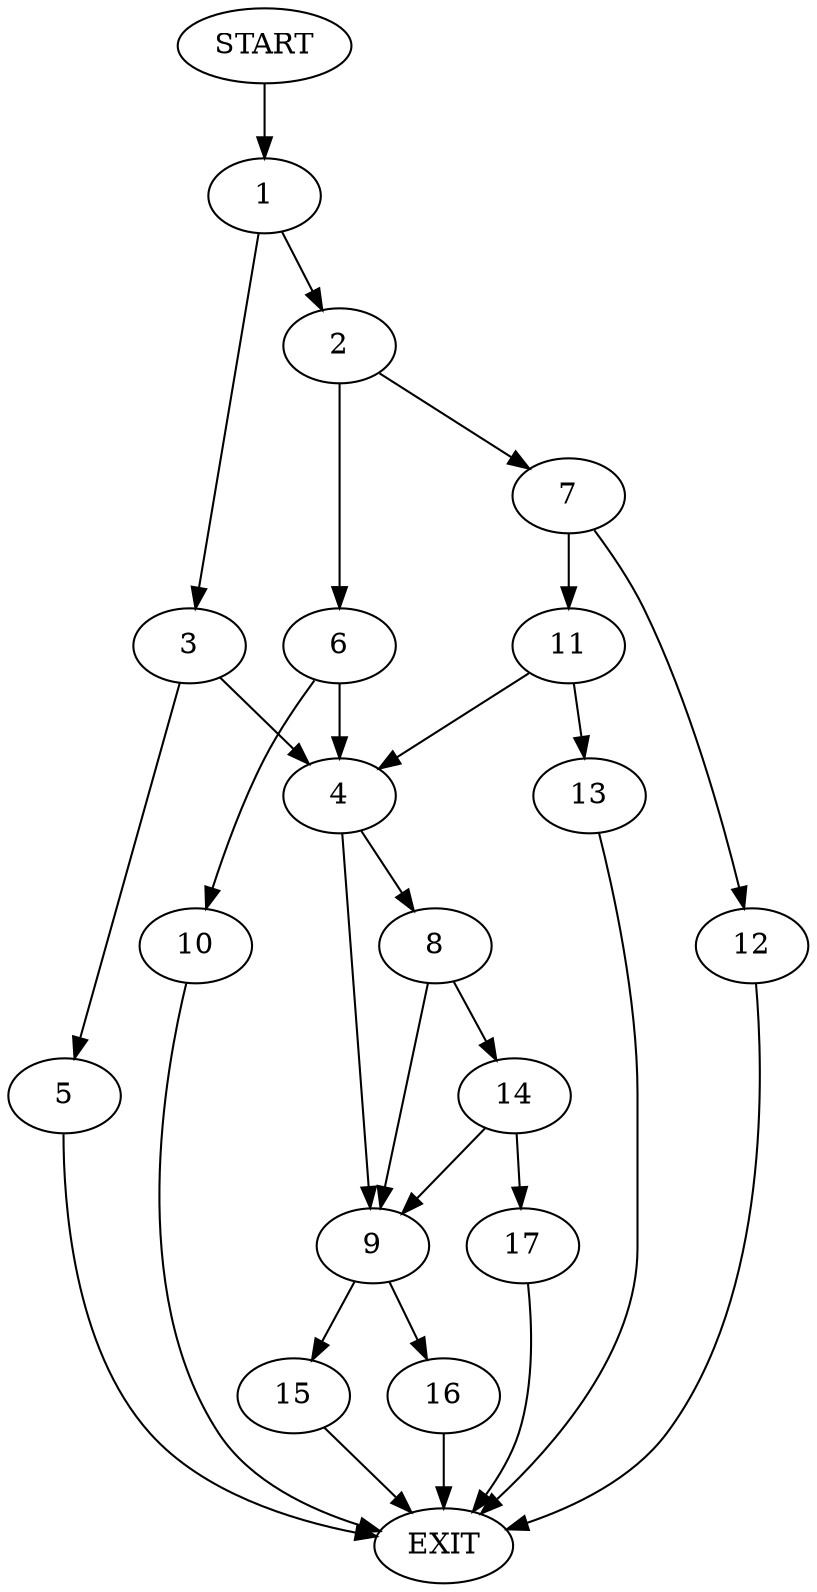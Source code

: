 digraph {
0 [label="START"]
18 [label="EXIT"]
0 -> 1
1 -> 2
1 -> 3
3 -> 4
3 -> 5
2 -> 6
2 -> 7
4 -> 8
4 -> 9
5 -> 18
6 -> 4
6 -> 10
7 -> 11
7 -> 12
10 -> 18
12 -> 18
11 -> 4
11 -> 13
13 -> 18
8 -> 9
8 -> 14
9 -> 15
9 -> 16
14 -> 17
14 -> 9
17 -> 18
15 -> 18
16 -> 18
}
